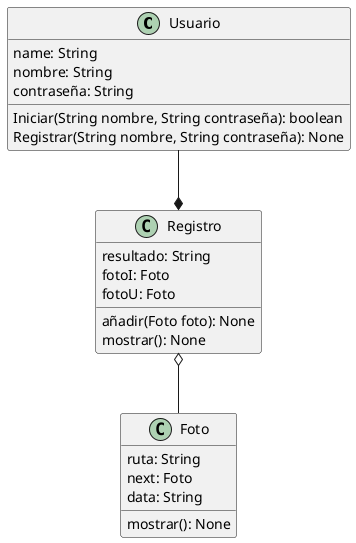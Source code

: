 @startuml
class Usuario {
  name: String
  nombre: String
  contraseña: String
  Iniciar(String nombre, String contraseña): boolean
  Registrar(String nombre, String contraseña): None
}

class Foto {
  ruta: String
  next: Foto
  data: String
  mostrar(): None
}

class Registro {
  resultado: String
  fotoI: Foto
  fotoU: Foto
  añadir(Foto foto): None
  mostrar(): None
}

Registro o-- Foto
Usuario --* Registro
@enduml
